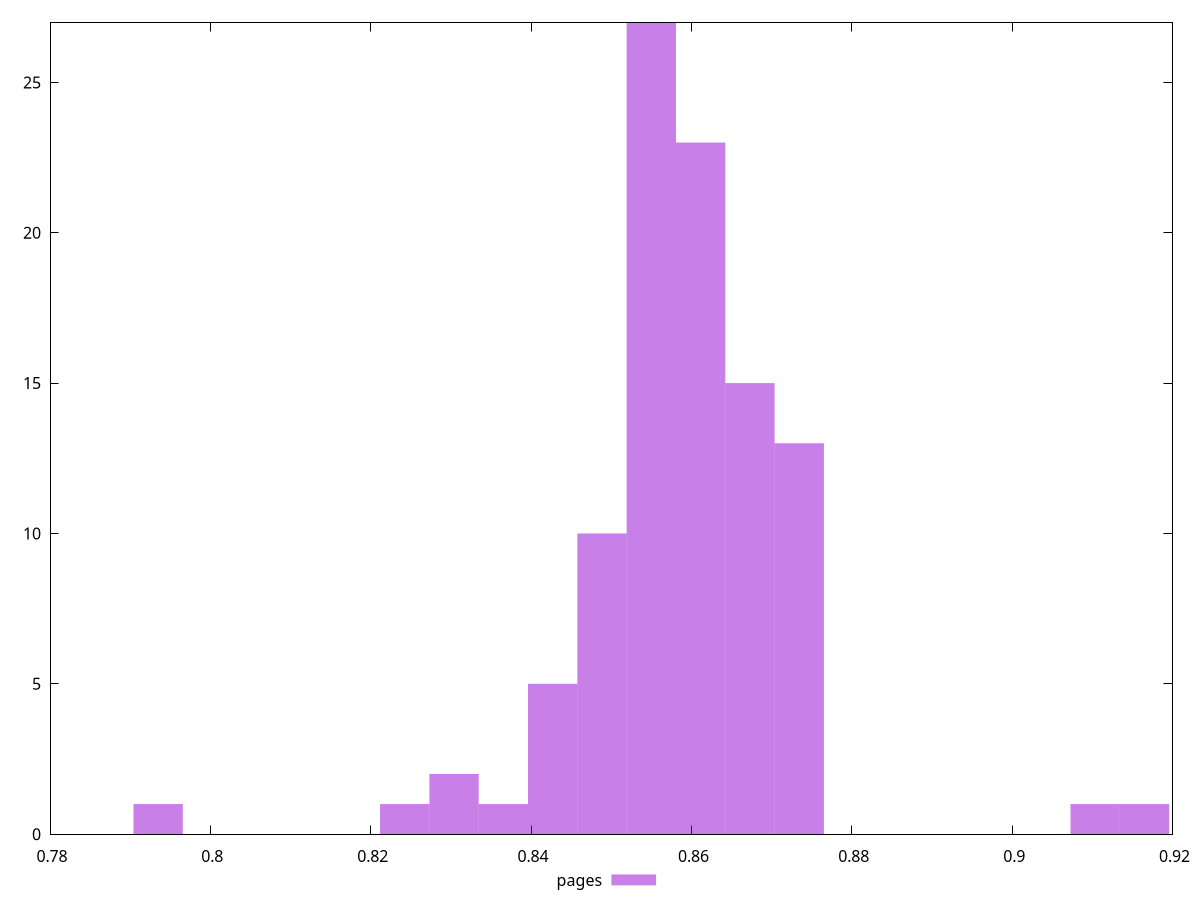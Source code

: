 $_pages <<EOF
0.9103563346251945 1
0.8242415462147031 1
0.8549968277898786 27
0.8611478841049137 23
0.8488457714748435 10
0.8734499967349839 13
0.8672989404199488 15
0.8303926025297382 2
0.8426947151598084 5
0.9165073909402296 1
0.7934862646395276 1
0.8365436588447733 1
EOF
set key outside below
set terminal pngcairo
set output "report_00004_2020-11-02T20-21-41.718Z/mainthread-work-breakdown/pages//hist.png"
set yrange [0:27]
set boxwidth 0.006151056315035098
set style fill transparent solid 0.5 noborder
plot $_pages title "pages" with boxes ,